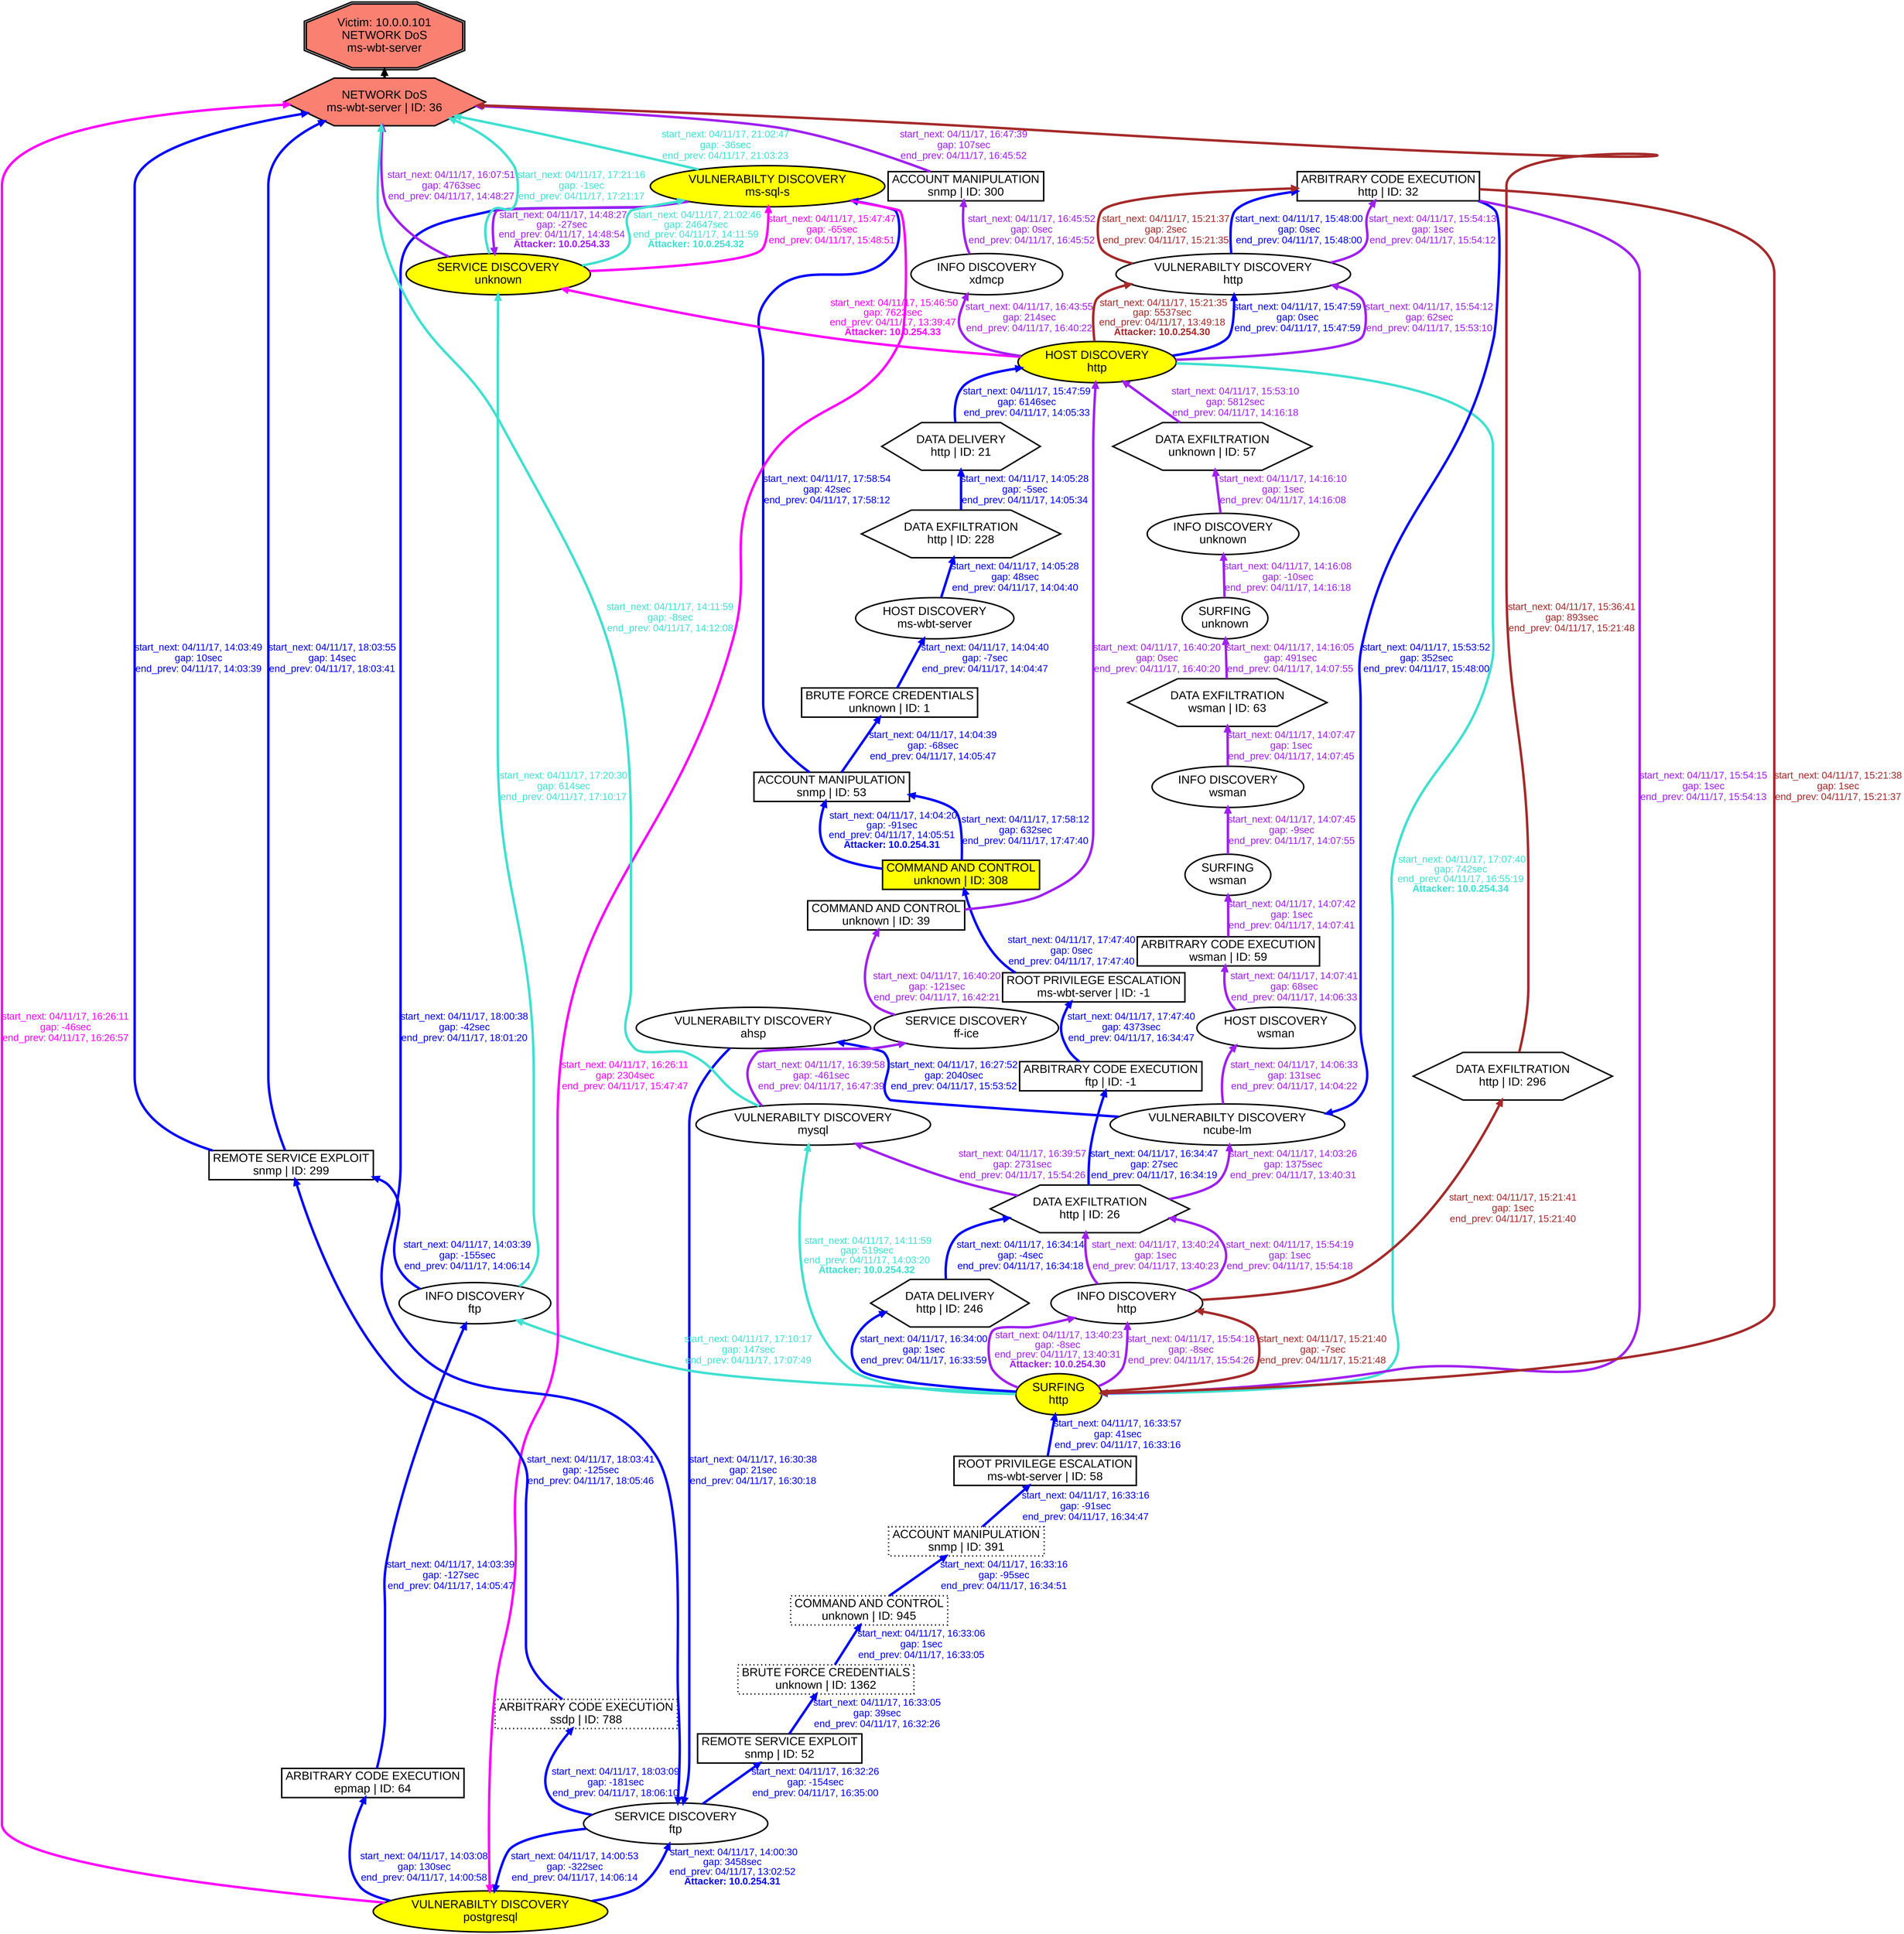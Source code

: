 digraph NETWORKDOSmswbtserver {
rankdir="BT"; 
 graph [ nodesep="0.1", ranksep="0.02"] 
 node [ fontname=Arial, fontsize=24,penwidth=3]; 
 edge [ fontname=Arial, fontsize=20,penwidth=5 ];
"Victim: 10.0.0.101
NETWORK DoS
ms-wbt-server" [shape=doubleoctagon, style=filled, fillcolor=salmon];
{ rank = max; "Victim: 10.0.0.101
NETWORK DoS
ms-wbt-server"}
"NETWORK DoS
ms-wbt-server | ID: 36" -> "Victim: 10.0.0.101
NETWORK DoS
ms-wbt-server"
"NETWORK DoS
ms-wbt-server | ID: 36" [style=filled, fillcolor= salmon]
{ rank=same; "NETWORK DoS
ms-wbt-server | ID: 36"}
"VULNERABILTY DISCOVERY
postgresql" [style=filled, fillcolor= yellow]
"VULNERABILTY DISCOVERY
postgresql" -> "SERVICE DISCOVERY
ftp" [ color=blue] [label=<<font color="blue"> start_next: 04/11/17, 14:00:30<br/>gap: 3458sec<br/>end_prev: 04/11/17, 13:02:52</font><br/><font color="blue"><b>Attacker: 10.0.254.31</b></font>>]
"SERVICE DISCOVERY
ftp" -> "VULNERABILTY DISCOVERY
postgresql" [ label="start_next: 04/11/17, 14:00:53
gap: -322sec
end_prev: 04/11/17, 14:06:14"][ fontcolor="blue" color=blue]
"VULNERABILTY DISCOVERY
postgresql" -> "ARBITRARY CODE EXECUTION
epmap | ID: 64" [ label="start_next: 04/11/17, 14:03:08
gap: 130sec
end_prev: 04/11/17, 14:00:58"][ fontcolor="blue" color=blue]
"ARBITRARY CODE EXECUTION
epmap | ID: 64" -> "INFO DISCOVERY
ftp" [ label="start_next: 04/11/17, 14:03:39
gap: -127sec
end_prev: 04/11/17, 14:05:47"][ fontcolor="blue" color=blue]
"INFO DISCOVERY
ftp" -> "REMOTE SERVICE EXPLOIT
snmp | ID: 299" [ label="start_next: 04/11/17, 14:03:39
gap: -155sec
end_prev: 04/11/17, 14:06:14"][ fontcolor="blue" color=blue]
"REMOTE SERVICE EXPLOIT
snmp | ID: 299" -> "NETWORK DoS
ms-wbt-server | ID: 36" [ label="start_next: 04/11/17, 14:03:49
gap: 10sec
end_prev: 04/11/17, 14:03:39"][ fontcolor="blue" color=blue]
"COMMAND AND CONTROL
unknown | ID: 308" [style=filled, fillcolor= yellow]
"COMMAND AND CONTROL
unknown | ID: 308" -> "ACCOUNT MANIPULATION
snmp | ID: 53" [ color=blue] [label=<<font color="blue"> start_next: 04/11/17, 14:04:20<br/>gap: -91sec<br/>end_prev: 04/11/17, 14:05:51</font><br/><font color="blue"><b>Attacker: 10.0.254.31</b></font>>]
"ACCOUNT MANIPULATION
snmp | ID: 53" -> "BRUTE FORCE CREDENTIALS
unknown | ID: 1" [ label="start_next: 04/11/17, 14:04:39
gap: -68sec
end_prev: 04/11/17, 14:05:47"][ fontcolor="blue" color=blue]
"BRUTE FORCE CREDENTIALS
unknown | ID: 1" -> "HOST DISCOVERY
ms-wbt-server" [ label="start_next: 04/11/17, 14:04:40
gap: -7sec
end_prev: 04/11/17, 14:04:47"][ fontcolor="blue" color=blue]
"HOST DISCOVERY
ms-wbt-server" -> "DATA EXFILTRATION
http | ID: 228" [ label="start_next: 04/11/17, 14:05:28
gap: 48sec
end_prev: 04/11/17, 14:04:40"][ fontcolor="blue" color=blue]
"DATA EXFILTRATION
http | ID: 228" -> "DATA DELIVERY
http | ID: 21" [ label="start_next: 04/11/17, 14:05:28
gap: -5sec
end_prev: 04/11/17, 14:05:34"][ fontcolor="blue" color=blue]
"DATA DELIVERY
http | ID: 21" -> "HOST DISCOVERY
http" [ label="start_next: 04/11/17, 15:47:59
gap: 6146sec
end_prev: 04/11/17, 14:05:33"][ fontcolor="blue" color=blue]
"HOST DISCOVERY
http" -> "VULNERABILTY DISCOVERY
http" [ label="start_next: 04/11/17, 15:47:59
gap: 0sec
end_prev: 04/11/17, 15:47:59"][ fontcolor="blue" color=blue]
"VULNERABILTY DISCOVERY
http" -> "ARBITRARY CODE EXECUTION
http | ID: 32" [ label="start_next: 04/11/17, 15:48:00
gap: 0sec
end_prev: 04/11/17, 15:48:00"][ fontcolor="blue" color=blue]
"ARBITRARY CODE EXECUTION
http | ID: 32" -> "VULNERABILTY DISCOVERY
ncube-lm" [ label="start_next: 04/11/17, 15:53:52
gap: 352sec
end_prev: 04/11/17, 15:48:00"][ fontcolor="blue" color=blue]
"VULNERABILTY DISCOVERY
ncube-lm" -> "VULNERABILTY DISCOVERY
ahsp" [ label="start_next: 04/11/17, 16:27:52
gap: 2040sec
end_prev: 04/11/17, 15:53:52"][ fontcolor="blue" color=blue]
"VULNERABILTY DISCOVERY
ahsp" -> "SERVICE DISCOVERY
ftp" [ label="start_next: 04/11/17, 16:30:38
gap: 21sec
end_prev: 04/11/17, 16:30:18"][ fontcolor="blue" color=blue]
"SERVICE DISCOVERY
ftp" -> "REMOTE SERVICE EXPLOIT
snmp | ID: 52" [ label="start_next: 04/11/17, 16:32:26
gap: -154sec
end_prev: 04/11/17, 16:35:00"][ fontcolor="blue" color=blue]
"REMOTE SERVICE EXPLOIT
snmp | ID: 52" -> "BRUTE FORCE CREDENTIALS
unknown | ID: 1362" [ label="start_next: 04/11/17, 16:33:05
gap: 39sec
end_prev: 04/11/17, 16:32:26"][ fontcolor="blue" color=blue]
"BRUTE FORCE CREDENTIALS
unknown | ID: 1362" -> "COMMAND AND CONTROL
unknown | ID: 945" [ label="start_next: 04/11/17, 16:33:06
gap: 1sec
end_prev: 04/11/17, 16:33:05"][ fontcolor="blue" color=blue]
"COMMAND AND CONTROL
unknown | ID: 945" -> "ACCOUNT MANIPULATION
snmp | ID: 391" [ label="start_next: 04/11/17, 16:33:16
gap: -95sec
end_prev: 04/11/17, 16:34:51"][ fontcolor="blue" color=blue]
"ACCOUNT MANIPULATION
snmp | ID: 391" -> "ROOT PRIVILEGE ESCALATION
ms-wbt-server | ID: 58" [ label="start_next: 04/11/17, 16:33:16
gap: -91sec
end_prev: 04/11/17, 16:34:47"][ fontcolor="blue" color=blue]
"ROOT PRIVILEGE ESCALATION
ms-wbt-server | ID: 58" -> "SURFING
http" [ label="start_next: 04/11/17, 16:33:57
gap: 41sec
end_prev: 04/11/17, 16:33:16"][ fontcolor="blue" color=blue]
"SURFING
http" -> "DATA DELIVERY
http | ID: 246" [ label="start_next: 04/11/17, 16:34:00
gap: 1sec
end_prev: 04/11/17, 16:33:59"][ fontcolor="blue" color=blue]
"DATA DELIVERY
http | ID: 246" -> "DATA EXFILTRATION
http | ID: 26" [ label="start_next: 04/11/17, 16:34:14
gap: -4sec
end_prev: 04/11/17, 16:34:18"][ fontcolor="blue" color=blue]
"DATA EXFILTRATION
http | ID: 26" -> "ARBITRARY CODE EXECUTION
ftp | ID: -1" [ label="start_next: 04/11/17, 16:34:47
gap: 27sec
end_prev: 04/11/17, 16:34:19"][ fontcolor="blue" color=blue]
"ARBITRARY CODE EXECUTION
ftp | ID: -1" -> "ROOT PRIVILEGE ESCALATION
ms-wbt-server | ID: -1" [ label="start_next: 04/11/17, 17:47:40
gap: 4373sec
end_prev: 04/11/17, 16:34:47"][ fontcolor="blue" color=blue]
"ROOT PRIVILEGE ESCALATION
ms-wbt-server | ID: -1" -> "COMMAND AND CONTROL
unknown | ID: 308" [ label="start_next: 04/11/17, 17:47:40
gap: 0sec
end_prev: 04/11/17, 17:47:40"][ fontcolor="blue" color=blue]
"COMMAND AND CONTROL
unknown | ID: 308" -> "ACCOUNT MANIPULATION
snmp | ID: 53" [ label="start_next: 04/11/17, 17:58:12
gap: 632sec
end_prev: 04/11/17, 17:47:40"][ fontcolor="blue" color=blue]
"ACCOUNT MANIPULATION
snmp | ID: 53" -> "VULNERABILTY DISCOVERY
ms-sql-s" [ label="start_next: 04/11/17, 17:58:54
gap: 42sec
end_prev: 04/11/17, 17:58:12"][ fontcolor="blue" color=blue]
"VULNERABILTY DISCOVERY
ms-sql-s" -> "SERVICE DISCOVERY
ftp" [ label="start_next: 04/11/17, 18:00:38
gap: -42sec
end_prev: 04/11/17, 18:01:20"][ fontcolor="blue" color=blue]
"SERVICE DISCOVERY
ftp" -> "ARBITRARY CODE EXECUTION
ssdp | ID: 788" [ label="start_next: 04/11/17, 18:03:09
gap: -181sec
end_prev: 04/11/17, 18:06:10"][ fontcolor="blue" color=blue]
"ARBITRARY CODE EXECUTION
ssdp | ID: 788" -> "REMOTE SERVICE EXPLOIT
snmp | ID: 299" [ label="start_next: 04/11/17, 18:03:41
gap: -125sec
end_prev: 04/11/17, 18:05:46"][ fontcolor="blue" color=blue]
"REMOTE SERVICE EXPLOIT
snmp | ID: 299" -> "NETWORK DoS
ms-wbt-server | ID: 36" [ label="start_next: 04/11/17, 18:03:55
gap: 14sec
end_prev: 04/11/17, 18:03:41"][ fontcolor="blue" color=blue]
"HOST DISCOVERY
http" [style=filled, fillcolor= yellow]
"HOST DISCOVERY
http" -> "SERVICE DISCOVERY
unknown" [ color=magenta] [label=<<font color="magenta"> start_next: 04/11/17, 15:46:50<br/>gap: 7623sec<br/>end_prev: 04/11/17, 13:39:47</font><br/><font color="magenta"><b>Attacker: 10.0.254.33</b></font>>]
"SERVICE DISCOVERY
unknown" -> "VULNERABILTY DISCOVERY
ms-sql-s" [ label="start_next: 04/11/17, 15:47:47
gap: -65sec
end_prev: 04/11/17, 15:48:51"][ fontcolor="magenta" color=magenta]
"VULNERABILTY DISCOVERY
ms-sql-s" -> "VULNERABILTY DISCOVERY
postgresql" [ label="start_next: 04/11/17, 16:26:11
gap: 2304sec
end_prev: 04/11/17, 15:47:47"][ fontcolor="magenta" color=magenta]
"VULNERABILTY DISCOVERY
postgresql" -> "NETWORK DoS
ms-wbt-server | ID: 36" [ label="start_next: 04/11/17, 16:26:11
gap: -46sec
end_prev: 04/11/17, 16:26:57"][ fontcolor="magenta" color=magenta]
"SURFING
http" [style=filled, fillcolor= yellow]
"SURFING
http" -> "INFO DISCOVERY
http" [ color=purple] [label=<<font color="purple"> start_next: 04/11/17, 13:40:23<br/>gap: -8sec<br/>end_prev: 04/11/17, 13:40:31</font><br/><font color="purple"><b>Attacker: 10.0.254.30</b></font>>]
"INFO DISCOVERY
http" -> "DATA EXFILTRATION
http | ID: 26" [ label="start_next: 04/11/17, 13:40:24
gap: 1sec
end_prev: 04/11/17, 13:40:23"][ fontcolor="purple" color=purple]
"DATA EXFILTRATION
http | ID: 26" -> "VULNERABILTY DISCOVERY
ncube-lm" [ label="start_next: 04/11/17, 14:03:26
gap: 1375sec
end_prev: 04/11/17, 13:40:31"][ fontcolor="purple" color=purple]
"VULNERABILTY DISCOVERY
ncube-lm" -> "HOST DISCOVERY
wsman" [ label="start_next: 04/11/17, 14:06:33
gap: 131sec
end_prev: 04/11/17, 14:04:22"][ fontcolor="purple" color=purple]
"HOST DISCOVERY
wsman" -> "ARBITRARY CODE EXECUTION
wsman | ID: 59" [ label="start_next: 04/11/17, 14:07:41
gap: 68sec
end_prev: 04/11/17, 14:06:33"][ fontcolor="purple" color=purple]
"ARBITRARY CODE EXECUTION
wsman | ID: 59" -> "SURFING
wsman" [ label="start_next: 04/11/17, 14:07:42
gap: 1sec
end_prev: 04/11/17, 14:07:41"][ fontcolor="purple" color=purple]
"SURFING
wsman" -> "INFO DISCOVERY
wsman" [ label="start_next: 04/11/17, 14:07:45
gap: -9sec
end_prev: 04/11/17, 14:07:55"][ fontcolor="purple" color=purple]
"INFO DISCOVERY
wsman" -> "DATA EXFILTRATION
wsman | ID: 63" [ label="start_next: 04/11/17, 14:07:47
gap: 1sec
end_prev: 04/11/17, 14:07:45"][ fontcolor="purple" color=purple]
"DATA EXFILTRATION
wsman | ID: 63" -> "SURFING
unknown" [ label="start_next: 04/11/17, 14:16:05
gap: 491sec
end_prev: 04/11/17, 14:07:55"][ fontcolor="purple" color=purple]
"SURFING
unknown" -> "INFO DISCOVERY
unknown" [ label="start_next: 04/11/17, 14:16:08
gap: -10sec
end_prev: 04/11/17, 14:16:18"][ fontcolor="purple" color=purple]
"INFO DISCOVERY
unknown" -> "DATA EXFILTRATION
unknown | ID: 57" [ label="start_next: 04/11/17, 14:16:10
gap: 1sec
end_prev: 04/11/17, 14:16:08"][ fontcolor="purple" color=purple]
"DATA EXFILTRATION
unknown | ID: 57" -> "HOST DISCOVERY
http" [ label="start_next: 04/11/17, 15:53:10
gap: 5812sec
end_prev: 04/11/17, 14:16:18"][ fontcolor="purple" color=purple]
"HOST DISCOVERY
http" -> "VULNERABILTY DISCOVERY
http" [ label="start_next: 04/11/17, 15:54:12
gap: 62sec
end_prev: 04/11/17, 15:53:10"][ fontcolor="purple" color=purple]
"VULNERABILTY DISCOVERY
http" -> "ARBITRARY CODE EXECUTION
http | ID: 32" [ label="start_next: 04/11/17, 15:54:13
gap: 1sec
end_prev: 04/11/17, 15:54:12"][ fontcolor="purple" color=purple]
"ARBITRARY CODE EXECUTION
http | ID: 32" -> "SURFING
http" [ label="start_next: 04/11/17, 15:54:15
gap: 1sec
end_prev: 04/11/17, 15:54:13"][ fontcolor="purple" color=purple]
"SURFING
http" -> "INFO DISCOVERY
http" [ label="start_next: 04/11/17, 15:54:18
gap: -8sec
end_prev: 04/11/17, 15:54:26"][ fontcolor="purple" color=purple]
"INFO DISCOVERY
http" -> "DATA EXFILTRATION
http | ID: 26" [ label="start_next: 04/11/17, 15:54:19
gap: 1sec
end_prev: 04/11/17, 15:54:18"][ fontcolor="purple" color=purple]
"DATA EXFILTRATION
http | ID: 26" -> "VULNERABILTY DISCOVERY
mysql" [ label="start_next: 04/11/17, 16:39:57
gap: 2731sec
end_prev: 04/11/17, 15:54:26"][ fontcolor="purple" color=purple]
"VULNERABILTY DISCOVERY
mysql" -> "SERVICE DISCOVERY
ff-ice" [ label="start_next: 04/11/17, 16:39:58
gap: -461sec
end_prev: 04/11/17, 16:47:39"][ fontcolor="purple" color=purple]
"SERVICE DISCOVERY
ff-ice" -> "COMMAND AND CONTROL
unknown | ID: 39" [ label="start_next: 04/11/17, 16:40:20
gap: -121sec
end_prev: 04/11/17, 16:42:21"][ fontcolor="purple" color=purple]
"COMMAND AND CONTROL
unknown | ID: 39" -> "HOST DISCOVERY
http" [ label="start_next: 04/11/17, 16:40:20
gap: 0sec
end_prev: 04/11/17, 16:40:20"][ fontcolor="purple" color=purple]
"HOST DISCOVERY
http" -> "INFO DISCOVERY
xdmcp" [ label="start_next: 04/11/17, 16:43:55
gap: 214sec
end_prev: 04/11/17, 16:40:22"][ fontcolor="purple" color=purple]
"INFO DISCOVERY
xdmcp" -> "ACCOUNT MANIPULATION
snmp | ID: 300" [ label="start_next: 04/11/17, 16:45:52
gap: 0sec
end_prev: 04/11/17, 16:45:52"][ fontcolor="purple" color=purple]
"ACCOUNT MANIPULATION
snmp | ID: 300" -> "NETWORK DoS
ms-wbt-server | ID: 36" [ label="start_next: 04/11/17, 16:47:39
gap: 107sec
end_prev: 04/11/17, 16:45:52"][ fontcolor="purple" color=purple]
"VULNERABILTY DISCOVERY
ms-sql-s" [style=filled, fillcolor= yellow]
"VULNERABILTY DISCOVERY
ms-sql-s" -> "SERVICE DISCOVERY
unknown" [ color=purple] [label=<<font color="purple"> start_next: 04/11/17, 14:48:27<br/>gap: -27sec<br/>end_prev: 04/11/17, 14:48:54</font><br/><font color="purple"><b>Attacker: 10.0.254.33</b></font>>]
"SERVICE DISCOVERY
unknown" -> "NETWORK DoS
ms-wbt-server | ID: 36" [ label="start_next: 04/11/17, 16:07:51
gap: 4763sec
end_prev: 04/11/17, 14:48:27"][ fontcolor="purple" color=purple]
"HOST DISCOVERY
http" [style=filled, fillcolor= yellow]
"HOST DISCOVERY
http" -> "VULNERABILTY DISCOVERY
http" [ color=brown] [label=<<font color="brown"> start_next: 04/11/17, 15:21:35<br/>gap: 5537sec<br/>end_prev: 04/11/17, 13:49:18</font><br/><font color="brown"><b>Attacker: 10.0.254.30</b></font>>]
"VULNERABILTY DISCOVERY
http" -> "ARBITRARY CODE EXECUTION
http | ID: 32" [ label="start_next: 04/11/17, 15:21:37
gap: 2sec
end_prev: 04/11/17, 15:21:35"][ fontcolor="brown" color=brown]
"ARBITRARY CODE EXECUTION
http | ID: 32" -> "SURFING
http" [ label="start_next: 04/11/17, 15:21:38
gap: 1sec
end_prev: 04/11/17, 15:21:37"][ fontcolor="brown" color=brown]
"SURFING
http" -> "INFO DISCOVERY
http" [ label="start_next: 04/11/17, 15:21:40
gap: -7sec
end_prev: 04/11/17, 15:21:48"][ fontcolor="brown" color=brown]
"INFO DISCOVERY
http" -> "DATA EXFILTRATION
http | ID: 296" [ label="start_next: 04/11/17, 15:21:41
gap: 1sec
end_prev: 04/11/17, 15:21:40"][ fontcolor="brown" color=brown]
"DATA EXFILTRATION
http | ID: 296" -> "NETWORK DoS
ms-wbt-server | ID: 36" [ label="start_next: 04/11/17, 15:36:41
gap: 893sec
end_prev: 04/11/17, 15:21:48"][ fontcolor="brown" color=brown]
"SURFING
http" [style=filled, fillcolor= yellow]
"SURFING
http" -> "VULNERABILTY DISCOVERY
mysql" [ color=turquoise] [label=<<font color="turquoise"> start_next: 04/11/17, 14:11:59<br/>gap: 519sec<br/>end_prev: 04/11/17, 14:03:20</font><br/><font color="turquoise"><b>Attacker: 10.0.254.32</b></font>>]
"VULNERABILTY DISCOVERY
mysql" -> "NETWORK DoS
ms-wbt-server | ID: 36" [ label="start_next: 04/11/17, 14:11:59
gap: -8sec
end_prev: 04/11/17, 14:12:08"][ fontcolor="turquoise" color=turquoise]
"SERVICE DISCOVERY
unknown" [style=filled, fillcolor= yellow]
"SERVICE DISCOVERY
unknown" -> "VULNERABILTY DISCOVERY
ms-sql-s" [ color=turquoise] [label=<<font color="turquoise"> start_next: 04/11/17, 21:02:46<br/>gap: 24647sec<br/>end_prev: 04/11/17, 14:11:59</font><br/><font color="turquoise"><b>Attacker: 10.0.254.32</b></font>>]
"VULNERABILTY DISCOVERY
ms-sql-s" -> "NETWORK DoS
ms-wbt-server | ID: 36" [ label="start_next: 04/11/17, 21:02:47
gap: -36sec
end_prev: 04/11/17, 21:03:23"][ fontcolor="turquoise" color=turquoise]
"HOST DISCOVERY
http" [style=filled, fillcolor= yellow]
"HOST DISCOVERY
http" -> "SURFING
http" [ color=turquoise] [label=<<font color="turquoise"> start_next: 04/11/17, 17:07:40<br/>gap: 742sec<br/>end_prev: 04/11/17, 16:55:19</font><br/><font color="turquoise"><b>Attacker: 10.0.254.34</b></font>>]
"SURFING
http" -> "INFO DISCOVERY
ftp" [ label="start_next: 04/11/17, 17:10:17
gap: 147sec
end_prev: 04/11/17, 17:07:49"][ fontcolor="turquoise" color=turquoise]
"INFO DISCOVERY
ftp" -> "SERVICE DISCOVERY
unknown" [ label="start_next: 04/11/17, 17:20:30
gap: 614sec
end_prev: 04/11/17, 17:10:17"][ fontcolor="turquoise" color=turquoise]
"SERVICE DISCOVERY
unknown" -> "NETWORK DoS
ms-wbt-server | ID: 36" [ label="start_next: 04/11/17, 17:21:16
gap: -1sec
end_prev: 04/11/17, 17:21:17"][ fontcolor="turquoise" color=turquoise]
"VULNERABILTY DISCOVERY
postgresql" [shape=oval]
"VULNERABILTY DISCOVERY
postgresql" [tooltip="ET POLICY Suspicious inbound to MSSQL port 1433
ET POLICY Suspicious inbound to mySQL port 3306
ET POLICY Suspicious inbound to Oracle SQL port 1521
ET POLICY Suspicious inbound to PostgreSQL port 5432"]
"SERVICE DISCOVERY
ftp" [shape=oval]
"SERVICE DISCOVERY
ftp" [tooltip="ET SCAN Nessus FTP Scan detected (ftp_writeable_directories.nasl)
ET SCAN Nessus FTP Scan detected (ftp_anonymous.nasl)
ET SCAN Behavioral Unusual Port 445 traffic Potential Scan or Infection
ET SCAN Potential VNC Scan 5900-5920"]
"ARBITRARY CODE EXECUTION
epmap | ID: 64" [shape=box]
"ARBITRARY CODE EXECUTION
epmap | ID: 64" [tooltip="ET EXPLOIT Possible Pure-FTPd CVE-2014-6271 attempt
GPL NETBIOS DCERPC Remote Activation bind attempt
GPL NETBIOS DCERPC IActivation little endian bind attempt"]
"INFO DISCOVERY
ftp" [shape=oval]
"INFO DISCOVERY
ftp" [tooltip="GPL FTP CWD Root directory transversal attempt
GPL FTP PORT bounce attempt
GPL FTP CWD ~ attempt
GPL FTP CWD ~root attempt
GPL FTP SITE EXEC attempt
GPL FTP CWD .... attempt
GPL FTP LIST directory traversal attempt
GPL RPC xdmcp info query
GPL FTP CWD ...
GPL FTP .forward"]
"REMOTE SERVICE EXPLOIT
snmp | ID: 299" [shape=box]
"REMOTE SERVICE EXPLOIT
snmp | ID: 299" [tooltip="ET SNMP Samsung Printer SNMP Hardcode RW Community String"]
"NETWORK DoS
ms-wbt-server | ID: 36" [shape=hexagon]
"NETWORK DoS
ms-wbt-server | ID: 36" [tooltip="ET DOS Microsoft Remote Desktop (RDP) Syn then Reset 30 Second DoS Attempt"]
"COMMAND AND CONTROL
unknown | ID: 308" [shape=box]
"COMMAND AND CONTROL
unknown | ID: 308" [tooltip="ET POLICY RDP connection confirm"]
"ACCOUNT MANIPULATION
snmp | ID: 53" [shape=box]
"ACCOUNT MANIPULATION
snmp | ID: 53" [tooltip="GPL SNMP private access udp
ET FTP Suspicious Quotation Mark Usage in FTP Username
GPL SNMP public access udp"]
"BRUTE FORCE CREDENTIALS
unknown | ID: 1" [shape=box]
"BRUTE FORCE CREDENTIALS
unknown | ID: 1" [tooltip="ET SCAN Potential FTP Brute-Force attempt response"]
"HOST DISCOVERY
ms-wbt-server" [shape=oval]
"HOST DISCOVERY
ms-wbt-server" [tooltip="ET SCAN Behavioral Unusually fast Terminal Server Traffic Potential Scan or Infection (Inbound)"]
"DATA EXFILTRATION
http | ID: 228" [shape=hexagon]
"DATA EXFILTRATION
http | ID: 228" [tooltip="ET WEB_SPECIFIC_APPS PHP-CGI query string parameter vulnerability"]
"DATA DELIVERY
http | ID: 21" [shape=hexagon]
"DATA DELIVERY
http | ID: 21" [tooltip="ET WEB_SERVER PHP Possible php Remote File Inclusion Attempt
ET WEB_SERVER PHP tags in HTTP POST"]
"HOST DISCOVERY
http" [shape=oval]
"HOST DISCOVERY
http" [tooltip="ET SCAN Possible Nmap User-Agent Observed
ET SCAN Nmap Scripting Engine User-Agent Detected (Nmap Scripting Engine)"]
"VULNERABILTY DISCOVERY
http" [shape=oval]
"VULNERABILTY DISCOVERY
http" [tooltip="ET SCAN Nikto Web App Scan in Progress
ET POLICY Suspicious inbound to MSSQL port 1433
ET POLICY Suspicious inbound to mySQL port 3306
ET POLICY Suspicious inbound to PostgreSQL port 5432"]
"ARBITRARY CODE EXECUTION
http | ID: 32" [shape=box]
"ARBITRARY CODE EXECUTION
http | ID: 32" [tooltip="ET CURRENT_EVENTS QNAP Shellshock CVE-2014-6271"]
"VULNERABILTY DISCOVERY
ncube-lm" [shape=oval]
"VULNERABILTY DISCOVERY
ncube-lm" [tooltip="ET POLICY Suspicious inbound to Oracle SQL port 1521
ET POLICY Suspicious inbound to mSQL port 4333"]
"VULNERABILTY DISCOVERY
ahsp" [shape=oval]
"VULNERABILTY DISCOVERY
ahsp" [tooltip="ET POLICY Suspicious inbound to PostgreSQL port 5432
ET POLICY Suspicious inbound to MSSQL port 1433
ET POLICY Suspicious inbound to mSQL port 4333"]
"REMOTE SERVICE EXPLOIT
snmp | ID: 52" [shape=box]
"REMOTE SERVICE EXPLOIT
snmp | ID: 52" [tooltip="ET SNMP Samsung Printer SNMP Hardcode RW Community String"]
"BRUTE FORCE CREDENTIALS
unknown | ID: 1362" [style="dotted", shape=box]
"BRUTE FORCE CREDENTIALS
unknown | ID: 1362" [tooltip="ET SCAN Potential FTP Brute-Force attempt response"]
"COMMAND AND CONTROL
unknown | ID: 945" [style="dotted", shape=box]
"COMMAND AND CONTROL
unknown | ID: 945" [tooltip="ET POLICY RDP connection confirm"]
"ACCOUNT MANIPULATION
snmp | ID: 391" [style="dotted", shape=box]
"ACCOUNT MANIPULATION
snmp | ID: 391" [tooltip="GPL SNMP private access udp
ET FTP Suspicious Quotation Mark Usage in FTP Username
GPL SNMP public access udp"]
"ROOT PRIVILEGE ESCALATION
ms-wbt-server | ID: 58" [shape=box]
"ROOT PRIVILEGE ESCALATION
ms-wbt-server | ID: 58" [tooltip="ET POLICY MS Terminal Server Root login"]
"SURFING
http" [shape=oval]
"SURFING
http" [tooltip="ET WEB_SERVER WEB-PHP phpinfo access"]
"DATA DELIVERY
http | ID: 246" [shape=hexagon]
"DATA DELIVERY
http | ID: 246" [tooltip="ET WEB_SERVER PHP Possible php Remote File Inclusion Attempt
ET WEB_SERVER PHP tags in HTTP POST
GPL WEB_SERVER perl post attempt"]
"DATA EXFILTRATION
http | ID: 26" [shape=hexagon]
"DATA EXFILTRATION
http | ID: 26" [tooltip="ET WEB_SPECIFIC_APPS PHP-CGI query string parameter vulnerability"]
"ARBITRARY CODE EXECUTION
ftp | ID: -1" [shape=box]
"ARBITRARY CODE EXECUTION
ftp | ID: -1" [tooltip="ET EXPLOIT Possible Pure-FTPd CVE-2014-6271 attempt"]
"ROOT PRIVILEGE ESCALATION
ms-wbt-server | ID: -1" [shape=box]
"ROOT PRIVILEGE ESCALATION
ms-wbt-server | ID: -1" [tooltip="ET POLICY MS Terminal Server Root login"]
"VULNERABILTY DISCOVERY
ms-sql-s" [shape=oval]
"VULNERABILTY DISCOVERY
ms-sql-s" [tooltip="ET POLICY Suspicious inbound to mySQL port 3306
ET POLICY Suspicious inbound to mSQL port 4333
ET POLICY Suspicious inbound to MSSQL port 1433
ET POLICY Suspicious inbound to Oracle SQL port 1521
ET POLICY Suspicious inbound to PostgreSQL port 5432"]
"ARBITRARY CODE EXECUTION
ssdp | ID: 788" [style="dotted", shape=box]
"ARBITRARY CODE EXECUTION
ssdp | ID: 788" [tooltip="GPL MISC UPnP malformed advertisement
ET EXPLOIT Possible Pure-FTPd CVE-2014-6271 attempt
GPL NETBIOS DCERPC Remote Activation bind attempt
GPL NETBIOS DCERPC IActivation little endian bind attempt"]
"SERVICE DISCOVERY
unknown" [shape=oval]
"SERVICE DISCOVERY
unknown" [tooltip="GPL ICMP_INFO PING *NIX
ET SCAN Potential VNC Scan 5800-5820
ET SCAN Potential VNC Scan 5900-5920"]
"INFO DISCOVERY
http" [shape=oval]
"INFO DISCOVERY
http" [tooltip="GPL WEB_SERVER globals.pl access"]
"HOST DISCOVERY
wsman" [shape=oval]
"HOST DISCOVERY
wsman" [tooltip="ET SCAN Possible Nmap User-Agent Observed
ET SCAN Nmap Scripting Engine User-Agent Detected (Nmap Scripting Engine)"]
"ARBITRARY CODE EXECUTION
wsman | ID: 59" [shape=box]
"ARBITRARY CODE EXECUTION
wsman | ID: 59" [tooltip="ET CURRENT_EVENTS QNAP Shellshock CVE-2014-6271"]
"SURFING
wsman" [shape=oval]
"SURFING
wsman" [tooltip="ET WEB_SERVER WEB-PHP phpinfo access"]
"INFO DISCOVERY
wsman" [shape=oval]
"INFO DISCOVERY
wsman" [tooltip="GPL WEB_SERVER globals.pl access"]
"DATA EXFILTRATION
wsman | ID: 63" [shape=hexagon]
"DATA EXFILTRATION
wsman | ID: 63" [tooltip="ET WEB_SPECIFIC_APPS PHP-CGI query string parameter vulnerability"]
"SURFING
unknown" [shape=oval]
"SURFING
unknown" [tooltip="ET WEB_SERVER WEB-PHP phpinfo access"]
"INFO DISCOVERY
unknown" [shape=oval]
"INFO DISCOVERY
unknown" [tooltip="GPL WEB_SERVER globals.pl access"]
"DATA EXFILTRATION
unknown | ID: 57" [shape=hexagon]
"DATA EXFILTRATION
unknown | ID: 57" [tooltip="ET WEB_SPECIFIC_APPS PHP-CGI query string parameter vulnerability"]
"VULNERABILTY DISCOVERY
mysql" [shape=oval]
"VULNERABILTY DISCOVERY
mysql" [tooltip="ET POLICY Suspicious inbound to MSSQL port 1433
ET POLICY Suspicious inbound to mySQL port 3306
ET POLICY Suspicious inbound to Oracle SQL port 1521
ET POLICY Suspicious inbound to PostgreSQL port 5432"]
"SERVICE DISCOVERY
ff-ice" [shape=oval]
"SERVICE DISCOVERY
ff-ice" [tooltip="ET SCAN Potential VNC Scan 5800-5820
ET SCAN Potential VNC Scan 5900-5920"]
"COMMAND AND CONTROL
unknown | ID: 39" [shape=box]
"COMMAND AND CONTROL
unknown | ID: 39" [tooltip="ET POLICY RDP connection confirm"]
"INFO DISCOVERY
xdmcp" [shape=oval]
"INFO DISCOVERY
xdmcp" [tooltip="GPL DNS named version attempt
GPL RPC xdmcp info query"]
"ACCOUNT MANIPULATION
snmp | ID: 300" [shape=box]
"ACCOUNT MANIPULATION
snmp | ID: 300" [tooltip="GPL SNMP public access udp"]
"DATA EXFILTRATION
http | ID: 296" [shape=hexagon]
"DATA EXFILTRATION
http | ID: 296" [tooltip="ET WEB_SPECIFIC_APPS PHP-CGI query string parameter vulnerability"]
}
